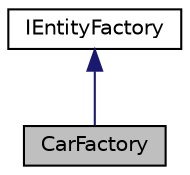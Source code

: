 digraph "CarFactory"
{
 // LATEX_PDF_SIZE
  edge [fontname="Helvetica",fontsize="10",labelfontname="Helvetica",labelfontsize="10"];
  node [fontname="Helvetica",fontsize="10",shape=record];
  Node1 [label="CarFactory",height=0.2,width=0.4,color="black", fillcolor="grey75", style="filled", fontcolor="black",tooltip="Creates cars."];
  Node2 -> Node1 [dir="back",color="midnightblue",fontsize="10",style="solid",fontname="Helvetica"];
  Node2 [label="IEntityFactory",height=0.2,width=0.4,color="black", fillcolor="white", style="filled",URL="$classIEntityFactory.html",tooltip="A class for factory classes to inherit from."];
}
